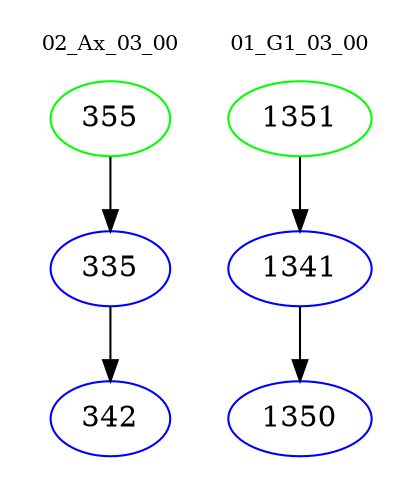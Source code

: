 digraph{
subgraph cluster_0 {
color = white
label = "02_Ax_03_00";
fontsize=10;
T0_355 [label="355", color="green"]
T0_355 -> T0_335 [color="black"]
T0_335 [label="335", color="blue"]
T0_335 -> T0_342 [color="black"]
T0_342 [label="342", color="blue"]
}
subgraph cluster_1 {
color = white
label = "01_G1_03_00";
fontsize=10;
T1_1351 [label="1351", color="green"]
T1_1351 -> T1_1341 [color="black"]
T1_1341 [label="1341", color="blue"]
T1_1341 -> T1_1350 [color="black"]
T1_1350 [label="1350", color="blue"]
}
}
